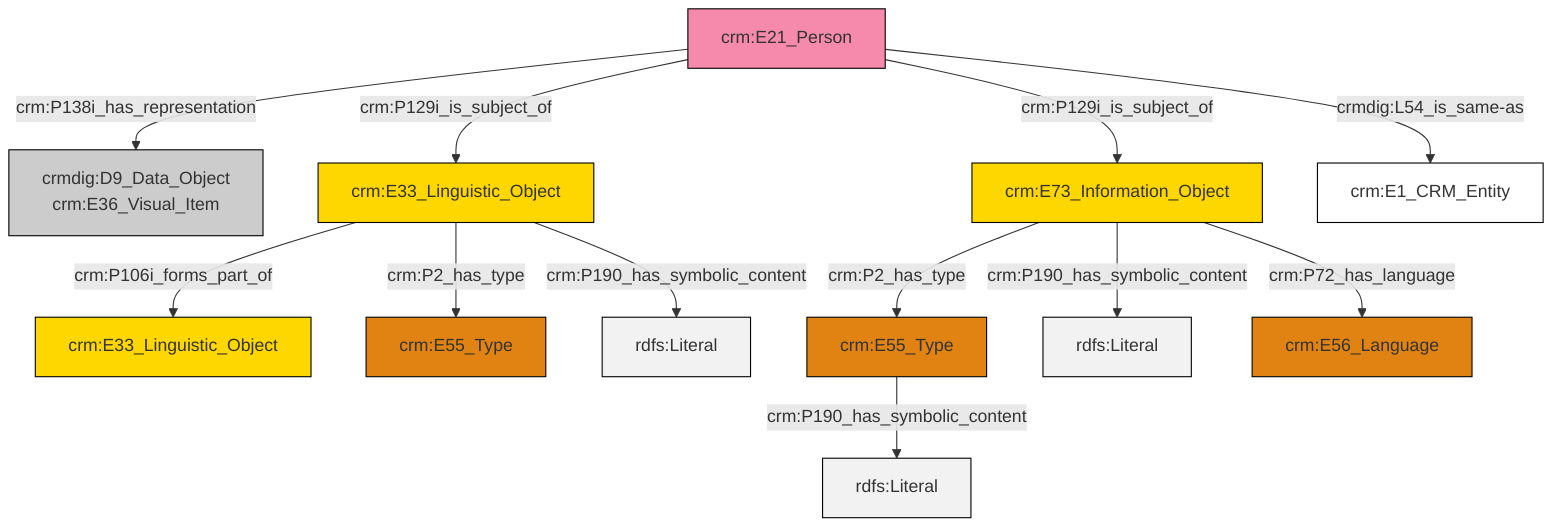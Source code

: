 graph TD
classDef Literal fill:#f2f2f2,stroke:#000000;
classDef CRM_Entity fill:#FFFFFF,stroke:#000000;
classDef Temporal_Entity fill:#00C9E6, stroke:#000000;
classDef Type fill:#E18312, stroke:#000000;
classDef Time-Span fill:#2C9C91, stroke:#000000;
classDef Appellation fill:#FFEB7F, stroke:#000000;
classDef Place fill:#008836, stroke:#000000;
classDef Persistent_Item fill:#B266B2, stroke:#000000;
classDef Conceptual_Object fill:#FFD700, stroke:#000000;
classDef Physical_Thing fill:#D2B48C, stroke:#000000;
classDef Actor fill:#f58aad, stroke:#000000;
classDef PC_Classes fill:#4ce600, stroke:#000000;
classDef Multi fill:#cccccc,stroke:#000000;

6["crm:E33_Linguistic_Object"]:::Conceptual_Object -->|crm:P106i_forms_part_of| 7["crm:E33_Linguistic_Object"]:::Conceptual_Object
8["crm:E21_Person"]:::Actor -->|crm:P138i_has_representation| 2["crmdig:D9_Data_Object<br>crm:E36_Visual_Item"]:::Multi
8["crm:E21_Person"]:::Actor -->|crm:P129i_is_subject_of| 6["crm:E33_Linguistic_Object"]:::Conceptual_Object
6["crm:E33_Linguistic_Object"]:::Conceptual_Object -->|crm:P2_has_type| 0["crm:E55_Type"]:::Type
8["crm:E21_Person"]:::Actor -->|crm:P129i_is_subject_of| 17["crm:E73_Information_Object"]:::Conceptual_Object
14["crm:E55_Type"]:::Type -->|crm:P190_has_symbolic_content| 19[rdfs:Literal]:::Literal
8["crm:E21_Person"]:::Actor -->|crmdig:L54_is_same-as| 12["crm:E1_CRM_Entity"]:::CRM_Entity
17["crm:E73_Information_Object"]:::Conceptual_Object -->|crm:P2_has_type| 14["crm:E55_Type"]:::Type
17["crm:E73_Information_Object"]:::Conceptual_Object -->|crm:P190_has_symbolic_content| 20[rdfs:Literal]:::Literal
6["crm:E33_Linguistic_Object"]:::Conceptual_Object -->|crm:P190_has_symbolic_content| 21[rdfs:Literal]:::Literal
17["crm:E73_Information_Object"]:::Conceptual_Object -->|crm:P72_has_language| 4["crm:E56_Language"]:::Type